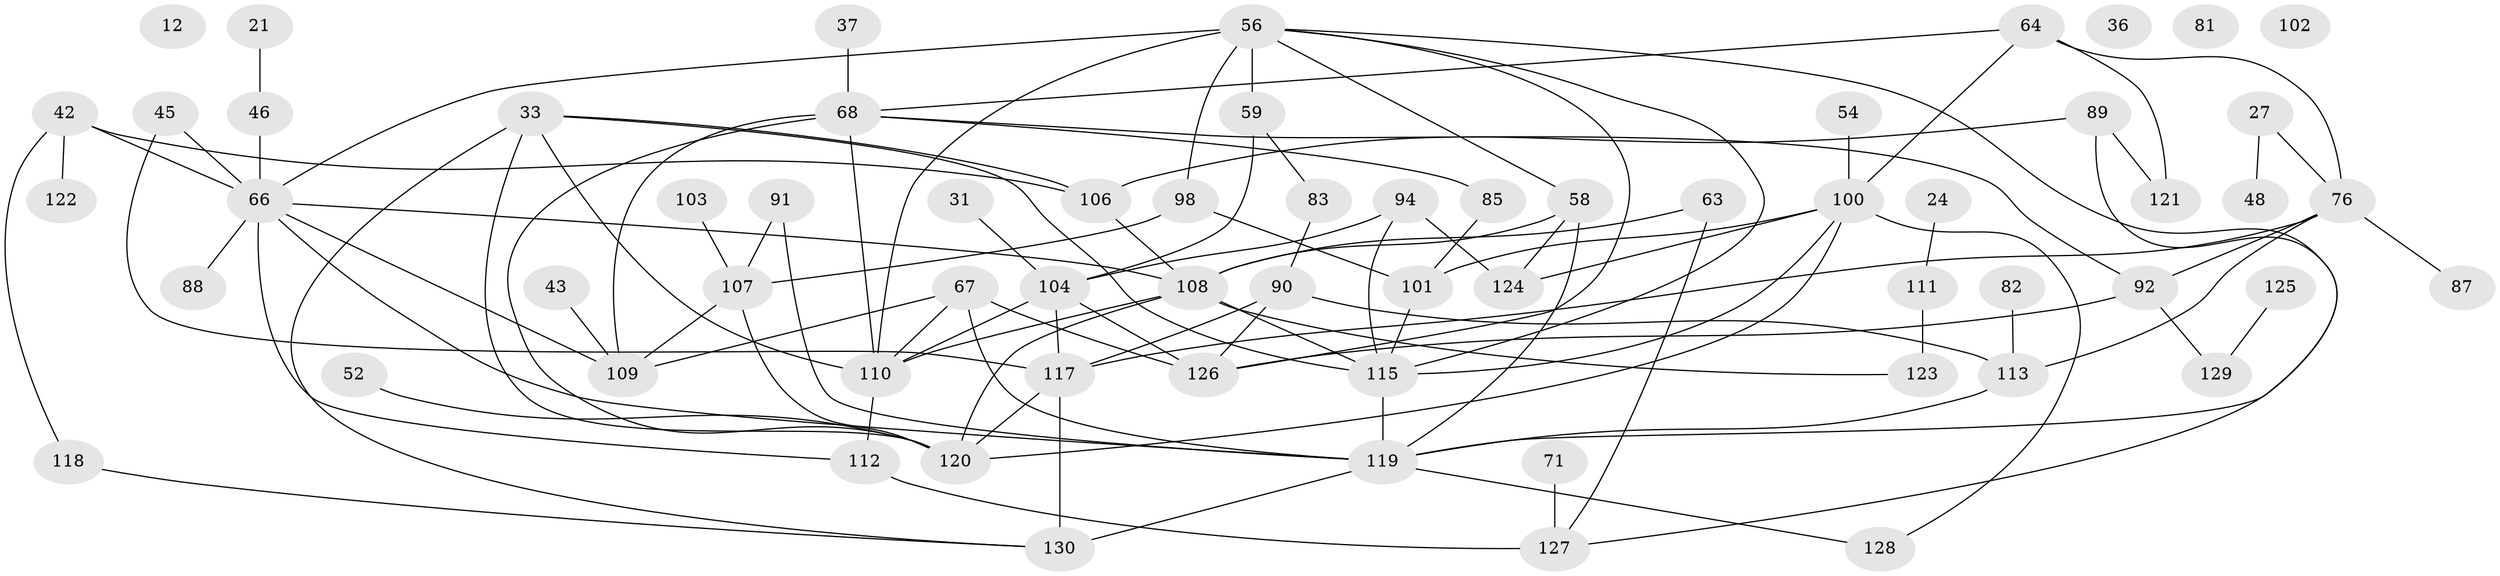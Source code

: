 // original degree distribution, {7: 0.03076923076923077, 3: 0.3, 5: 0.1076923076923077, 4: 0.12307692307692308, 2: 0.19230769230769232, 0: 0.03076923076923077, 6: 0.023076923076923078, 1: 0.18461538461538463, 9: 0.007692307692307693}
// Generated by graph-tools (version 1.1) at 2025/39/03/09/25 04:39:09]
// undirected, 65 vertices, 105 edges
graph export_dot {
graph [start="1"]
  node [color=gray90,style=filled];
  12;
  21;
  24;
  27;
  31;
  33;
  36;
  37;
  42;
  43;
  45;
  46;
  48;
  52;
  54;
  56 [super="+17+3"];
  58;
  59;
  63;
  64 [super="+62"];
  66 [super="+38"];
  67;
  68 [super="+35+51"];
  71;
  76 [super="+28"];
  81;
  82;
  83;
  85;
  87;
  88;
  89 [super="+41"];
  90 [super="+34"];
  91;
  92;
  94;
  98 [super="+2"];
  100 [super="+74"];
  101 [super="+15"];
  102;
  103;
  104 [super="+53+78+60+69"];
  106 [super="+8"];
  107 [super="+49+29+40"];
  108 [super="+55"];
  109 [super="+14+95"];
  110 [super="+97+96"];
  111;
  112 [super="+105"];
  113 [super="+99"];
  115 [super="+77+57+32"];
  117 [super="+10+47"];
  118;
  119 [super="+73+80+93+79+116"];
  120 [super="+70"];
  121;
  122;
  123;
  124 [super="+86"];
  125;
  126 [super="+65"];
  127 [super="+75"];
  128 [super="+114"];
  129 [super="+84"];
  130;
  21 -- 46;
  24 -- 111;
  27 -- 48;
  27 -- 76;
  31 -- 104;
  33 -- 106;
  33 -- 120;
  33 -- 130;
  33 -- 110;
  33 -- 115;
  37 -- 68;
  42 -- 66;
  42 -- 118;
  42 -- 122;
  42 -- 106;
  43 -- 109;
  45 -- 66;
  45 -- 117;
  46 -- 66;
  52 -- 120;
  54 -- 100;
  56 -- 59 [weight=2];
  56 -- 66 [weight=3];
  56 -- 58;
  56 -- 127;
  56 -- 98;
  56 -- 126;
  56 -- 110;
  56 -- 115;
  58 -- 124 [weight=2];
  58 -- 108;
  58 -- 119;
  59 -- 83;
  59 -- 104;
  63 -- 108;
  63 -- 127;
  64 -- 100 [weight=2];
  64 -- 68 [weight=2];
  64 -- 121;
  64 -- 76 [weight=2];
  66 -- 88;
  66 -- 112 [weight=2];
  66 -- 108;
  66 -- 119;
  66 -- 109;
  67 -- 126 [weight=2];
  67 -- 109;
  67 -- 110;
  67 -- 119;
  68 -- 92;
  68 -- 109;
  68 -- 110 [weight=2];
  68 -- 85;
  68 -- 120;
  71 -- 127;
  76 -- 87;
  76 -- 92;
  76 -- 113 [weight=2];
  76 -- 117;
  82 -- 113;
  83 -- 90;
  85 -- 101;
  89 -- 106 [weight=2];
  89 -- 121;
  89 -- 119;
  90 -- 126;
  90 -- 113;
  90 -- 117;
  91 -- 107;
  91 -- 119;
  92 -- 126;
  92 -- 129;
  94 -- 115;
  94 -- 124;
  94 -- 104;
  98 -- 101;
  98 -- 107;
  100 -- 101 [weight=2];
  100 -- 120;
  100 -- 124;
  100 -- 128;
  100 -- 115;
  101 -- 115;
  103 -- 107;
  104 -- 117 [weight=3];
  104 -- 110;
  104 -- 126;
  106 -- 108;
  107 -- 109;
  107 -- 120;
  108 -- 123;
  108 -- 120;
  108 -- 110 [weight=2];
  108 -- 115;
  110 -- 112 [weight=2];
  111 -- 123;
  112 -- 127 [weight=2];
  113 -- 119;
  115 -- 119;
  117 -- 130 [weight=2];
  117 -- 120 [weight=2];
  118 -- 130;
  119 -- 130;
  119 -- 128;
  125 -- 129;
}
